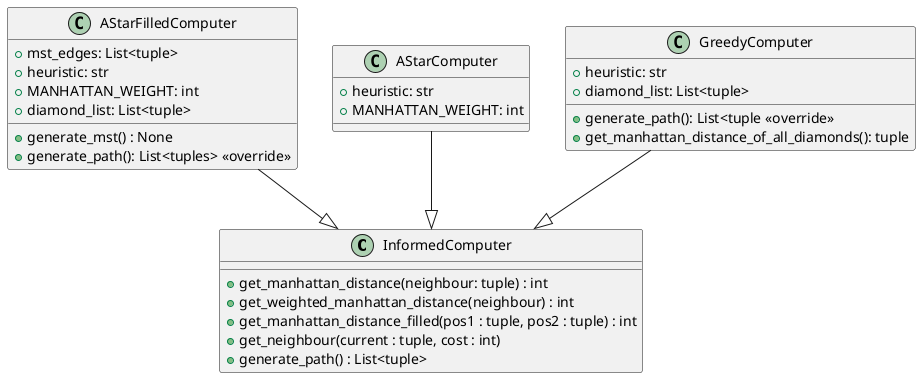 @startuml Maze
class InformedComputer {
    + get_manhattan_distance(neighbour: tuple) : int
    + get_weighted_manhattan_distance(neighbour) : int
    + get_manhattan_distance_filled(pos1 : tuple, pos2 : tuple) : int
    + get_neighbour(current : tuple, cost : int)
    + generate_path() : List<tuple>
}


class AStarFilledComputer {
    + mst_edges: List<tuple>
    + heuristic: str
    + MANHATTAN_WEIGHT: int
    + diamond_list: List<tuple>

    + generate_mst() : None
    + generate_path(): List<tuples> <<override>>
}

class AStarComputer {
    + heuristic: str
    + MANHATTAN_WEIGHT: int
}

class GreedyComputer {
    + heuristic: str
    + diamond_list: List<tuple>
    
    + generate_path(): List<tuple <<override>>
    + get_manhattan_distance_of_all_diamonds(): tuple
}

AStarComputer --|> InformedComputer
AStarFilledComputer --|> InformedComputer
GreedyComputer --|> InformedComputer
@enduml